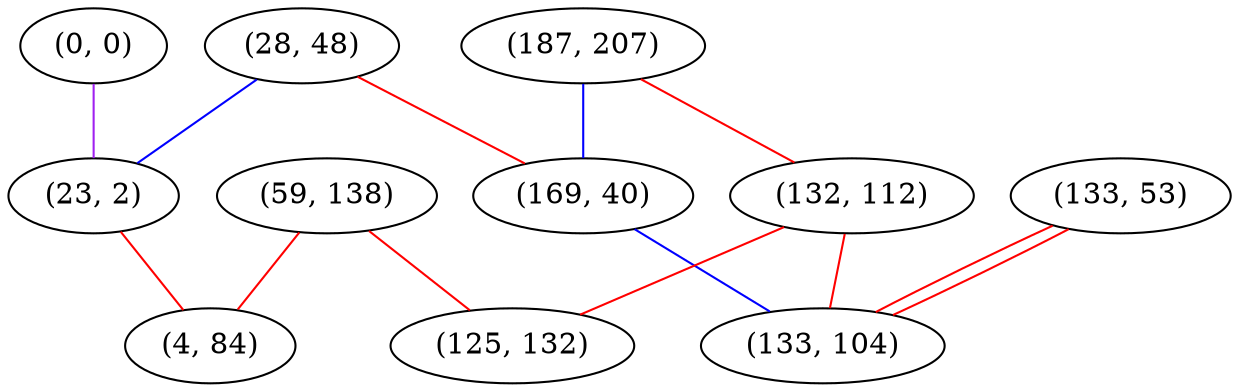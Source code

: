 graph "" {
"(0, 0)";
"(28, 48)";
"(187, 207)";
"(169, 40)";
"(23, 2)";
"(132, 112)";
"(59, 138)";
"(133, 53)";
"(125, 132)";
"(4, 84)";
"(133, 104)";
"(0, 0)" -- "(23, 2)"  [color=purple, key=0, weight=4];
"(28, 48)" -- "(169, 40)"  [color=red, key=0, weight=1];
"(28, 48)" -- "(23, 2)"  [color=blue, key=0, weight=3];
"(187, 207)" -- "(169, 40)"  [color=blue, key=0, weight=3];
"(187, 207)" -- "(132, 112)"  [color=red, key=0, weight=1];
"(169, 40)" -- "(133, 104)"  [color=blue, key=0, weight=3];
"(23, 2)" -- "(4, 84)"  [color=red, key=0, weight=1];
"(132, 112)" -- "(125, 132)"  [color=red, key=0, weight=1];
"(132, 112)" -- "(133, 104)"  [color=red, key=0, weight=1];
"(59, 138)" -- "(125, 132)"  [color=red, key=0, weight=1];
"(59, 138)" -- "(4, 84)"  [color=red, key=0, weight=1];
"(133, 53)" -- "(133, 104)"  [color=red, key=0, weight=1];
"(133, 53)" -- "(133, 104)"  [color=red, key=1, weight=1];
}
